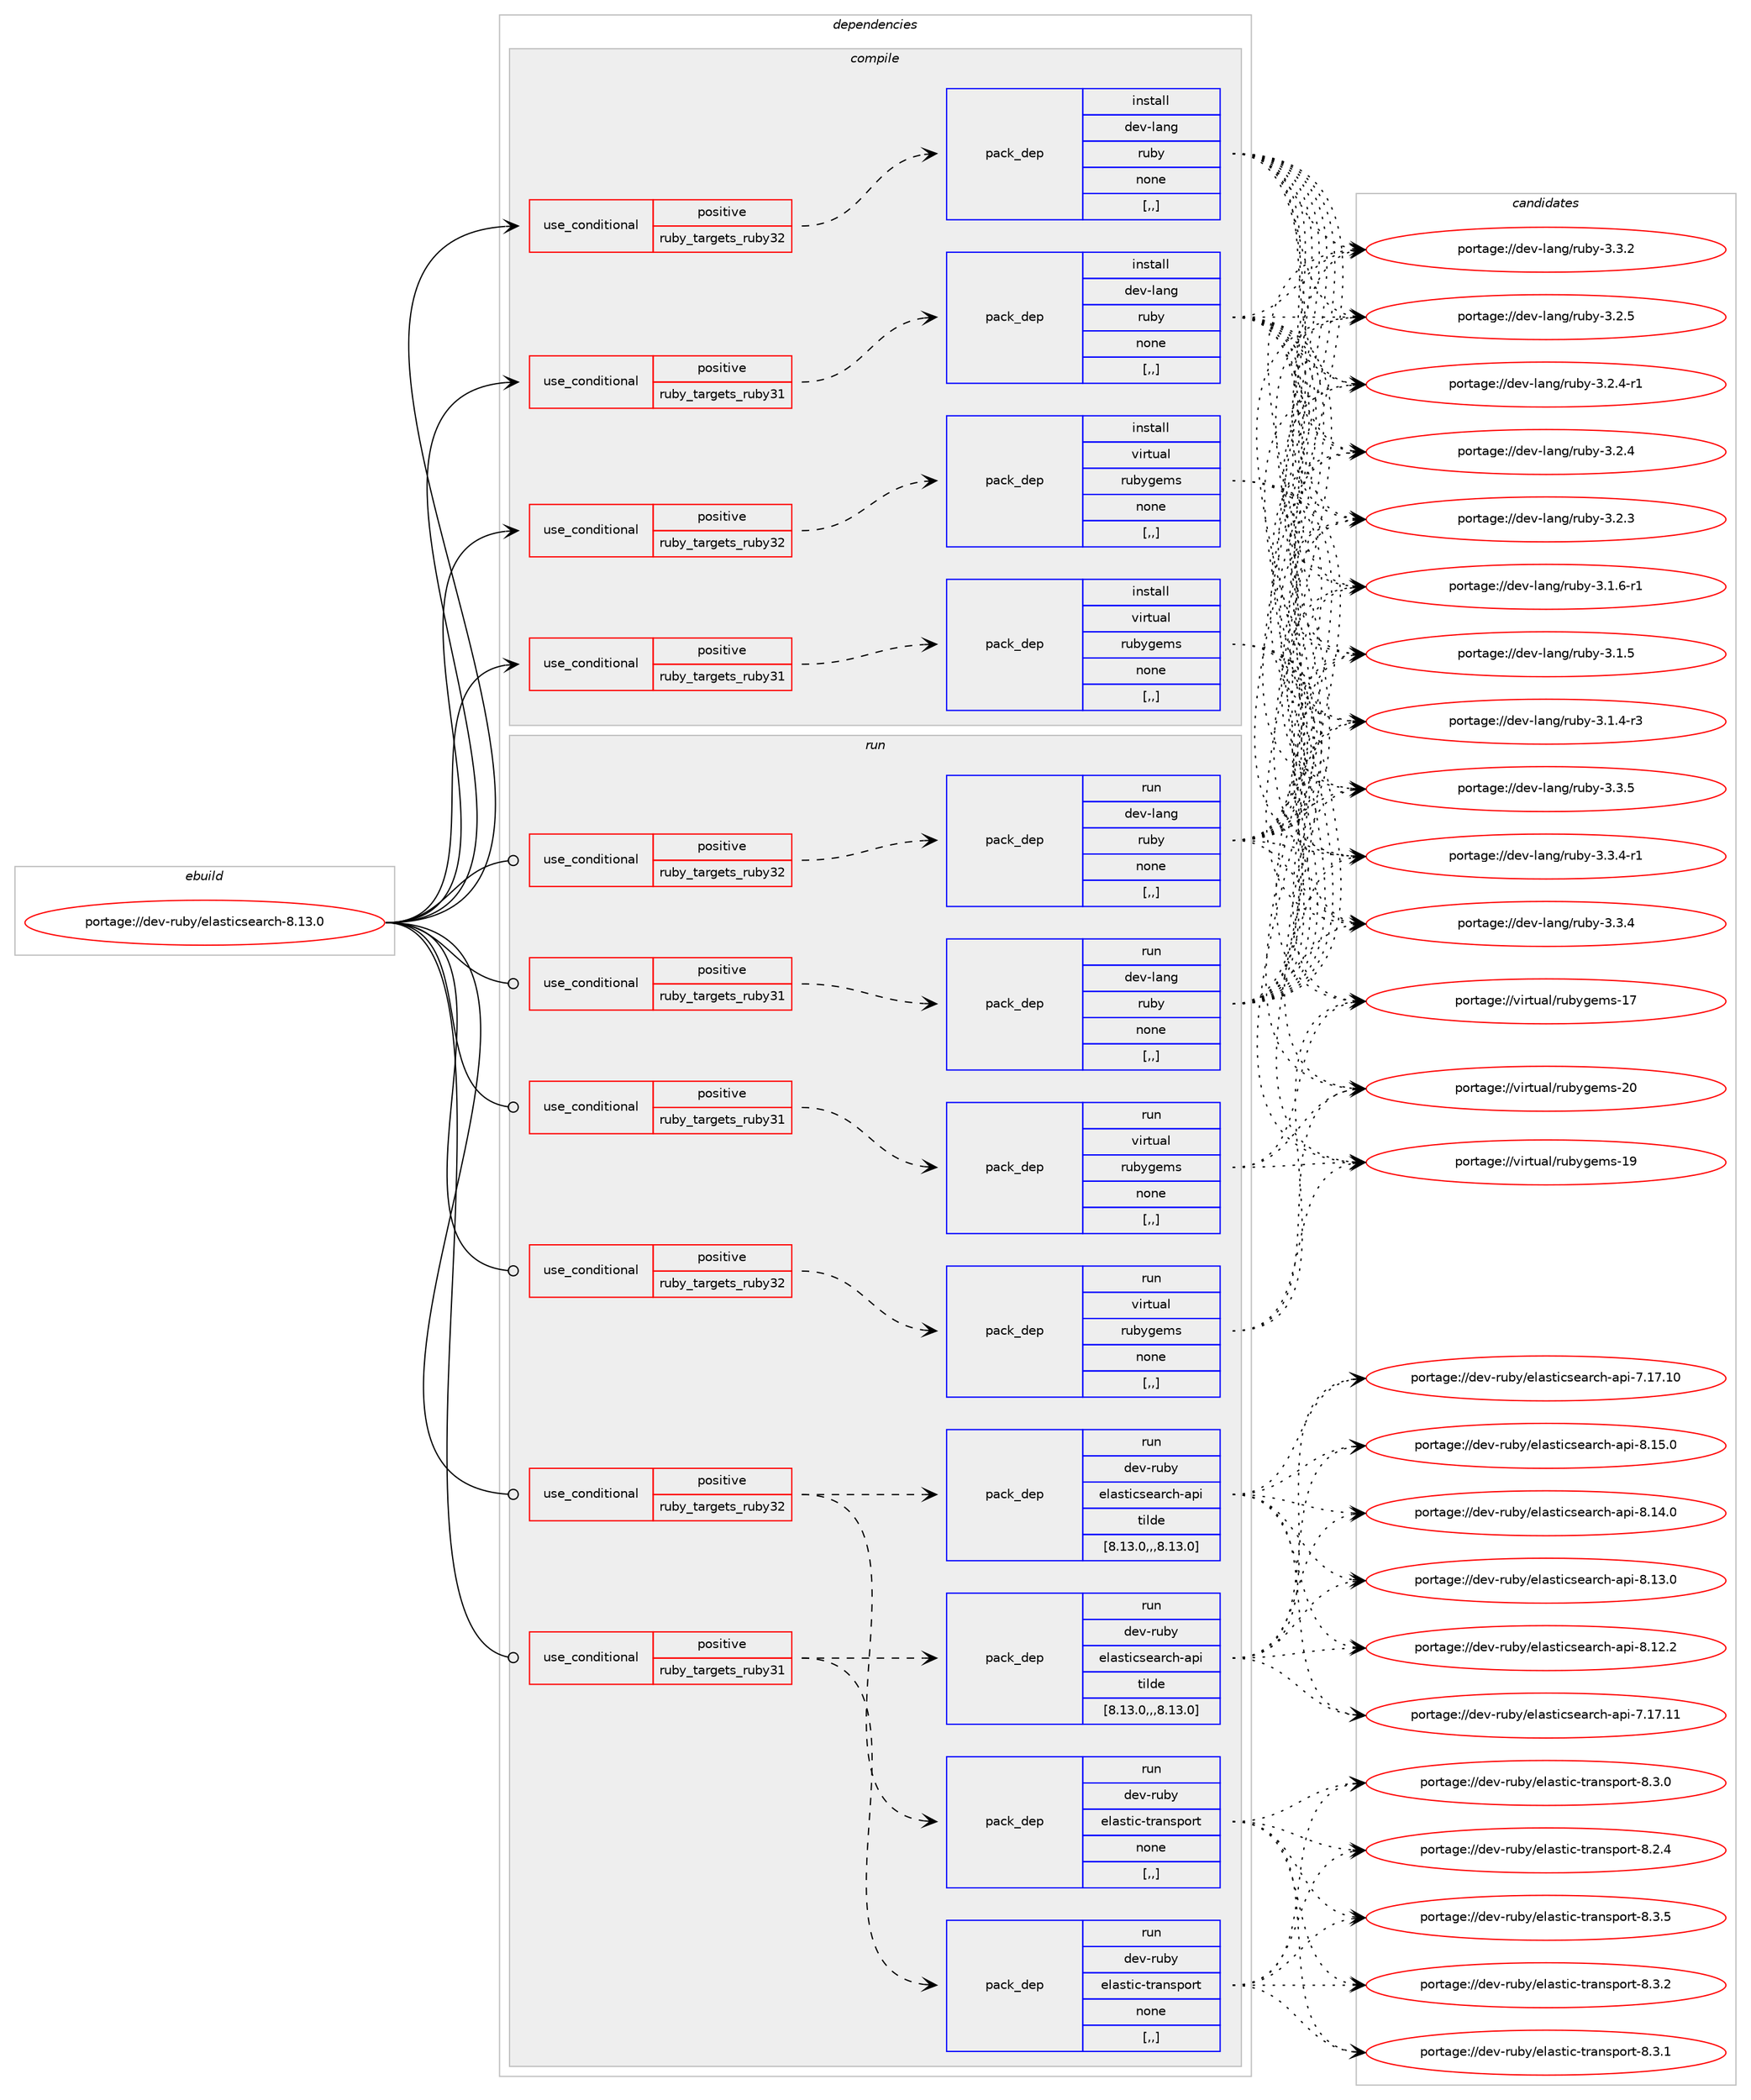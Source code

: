 digraph prolog {

# *************
# Graph options
# *************

newrank=true;
concentrate=true;
compound=true;
graph [rankdir=LR,fontname=Helvetica,fontsize=10,ranksep=1.5];#, ranksep=2.5, nodesep=0.2];
edge  [arrowhead=vee];
node  [fontname=Helvetica,fontsize=10];

# **********
# The ebuild
# **********

subgraph cluster_leftcol {
color=gray;
label=<<i>ebuild</i>>;
id [label="portage://dev-ruby/elasticsearch-8.13.0", color=red, width=4, href="../dev-ruby/elasticsearch-8.13.0.svg"];
}

# ****************
# The dependencies
# ****************

subgraph cluster_midcol {
color=gray;
label=<<i>dependencies</i>>;
subgraph cluster_compile {
fillcolor="#eeeeee";
style=filled;
label=<<i>compile</i>>;
subgraph cond177856 {
dependency677924 [label=<<TABLE BORDER="0" CELLBORDER="1" CELLSPACING="0" CELLPADDING="4"><TR><TD ROWSPAN="3" CELLPADDING="10">use_conditional</TD></TR><TR><TD>positive</TD></TR><TR><TD>ruby_targets_ruby31</TD></TR></TABLE>>, shape=none, color=red];
subgraph pack495166 {
dependency677925 [label=<<TABLE BORDER="0" CELLBORDER="1" CELLSPACING="0" CELLPADDING="4" WIDTH="220"><TR><TD ROWSPAN="6" CELLPADDING="30">pack_dep</TD></TR><TR><TD WIDTH="110">install</TD></TR><TR><TD>dev-lang</TD></TR><TR><TD>ruby</TD></TR><TR><TD>none</TD></TR><TR><TD>[,,]</TD></TR></TABLE>>, shape=none, color=blue];
}
dependency677924:e -> dependency677925:w [weight=20,style="dashed",arrowhead="vee"];
}
id:e -> dependency677924:w [weight=20,style="solid",arrowhead="vee"];
subgraph cond177857 {
dependency677926 [label=<<TABLE BORDER="0" CELLBORDER="1" CELLSPACING="0" CELLPADDING="4"><TR><TD ROWSPAN="3" CELLPADDING="10">use_conditional</TD></TR><TR><TD>positive</TD></TR><TR><TD>ruby_targets_ruby31</TD></TR></TABLE>>, shape=none, color=red];
subgraph pack495167 {
dependency677927 [label=<<TABLE BORDER="0" CELLBORDER="1" CELLSPACING="0" CELLPADDING="4" WIDTH="220"><TR><TD ROWSPAN="6" CELLPADDING="30">pack_dep</TD></TR><TR><TD WIDTH="110">install</TD></TR><TR><TD>virtual</TD></TR><TR><TD>rubygems</TD></TR><TR><TD>none</TD></TR><TR><TD>[,,]</TD></TR></TABLE>>, shape=none, color=blue];
}
dependency677926:e -> dependency677927:w [weight=20,style="dashed",arrowhead="vee"];
}
id:e -> dependency677926:w [weight=20,style="solid",arrowhead="vee"];
subgraph cond177858 {
dependency677928 [label=<<TABLE BORDER="0" CELLBORDER="1" CELLSPACING="0" CELLPADDING="4"><TR><TD ROWSPAN="3" CELLPADDING="10">use_conditional</TD></TR><TR><TD>positive</TD></TR><TR><TD>ruby_targets_ruby32</TD></TR></TABLE>>, shape=none, color=red];
subgraph pack495168 {
dependency677929 [label=<<TABLE BORDER="0" CELLBORDER="1" CELLSPACING="0" CELLPADDING="4" WIDTH="220"><TR><TD ROWSPAN="6" CELLPADDING="30">pack_dep</TD></TR><TR><TD WIDTH="110">install</TD></TR><TR><TD>dev-lang</TD></TR><TR><TD>ruby</TD></TR><TR><TD>none</TD></TR><TR><TD>[,,]</TD></TR></TABLE>>, shape=none, color=blue];
}
dependency677928:e -> dependency677929:w [weight=20,style="dashed",arrowhead="vee"];
}
id:e -> dependency677928:w [weight=20,style="solid",arrowhead="vee"];
subgraph cond177859 {
dependency677930 [label=<<TABLE BORDER="0" CELLBORDER="1" CELLSPACING="0" CELLPADDING="4"><TR><TD ROWSPAN="3" CELLPADDING="10">use_conditional</TD></TR><TR><TD>positive</TD></TR><TR><TD>ruby_targets_ruby32</TD></TR></TABLE>>, shape=none, color=red];
subgraph pack495169 {
dependency677931 [label=<<TABLE BORDER="0" CELLBORDER="1" CELLSPACING="0" CELLPADDING="4" WIDTH="220"><TR><TD ROWSPAN="6" CELLPADDING="30">pack_dep</TD></TR><TR><TD WIDTH="110">install</TD></TR><TR><TD>virtual</TD></TR><TR><TD>rubygems</TD></TR><TR><TD>none</TD></TR><TR><TD>[,,]</TD></TR></TABLE>>, shape=none, color=blue];
}
dependency677930:e -> dependency677931:w [weight=20,style="dashed",arrowhead="vee"];
}
id:e -> dependency677930:w [weight=20,style="solid",arrowhead="vee"];
}
subgraph cluster_compileandrun {
fillcolor="#eeeeee";
style=filled;
label=<<i>compile and run</i>>;
}
subgraph cluster_run {
fillcolor="#eeeeee";
style=filled;
label=<<i>run</i>>;
subgraph cond177860 {
dependency677932 [label=<<TABLE BORDER="0" CELLBORDER="1" CELLSPACING="0" CELLPADDING="4"><TR><TD ROWSPAN="3" CELLPADDING="10">use_conditional</TD></TR><TR><TD>positive</TD></TR><TR><TD>ruby_targets_ruby31</TD></TR></TABLE>>, shape=none, color=red];
subgraph pack495170 {
dependency677933 [label=<<TABLE BORDER="0" CELLBORDER="1" CELLSPACING="0" CELLPADDING="4" WIDTH="220"><TR><TD ROWSPAN="6" CELLPADDING="30">pack_dep</TD></TR><TR><TD WIDTH="110">run</TD></TR><TR><TD>dev-lang</TD></TR><TR><TD>ruby</TD></TR><TR><TD>none</TD></TR><TR><TD>[,,]</TD></TR></TABLE>>, shape=none, color=blue];
}
dependency677932:e -> dependency677933:w [weight=20,style="dashed",arrowhead="vee"];
}
id:e -> dependency677932:w [weight=20,style="solid",arrowhead="odot"];
subgraph cond177861 {
dependency677934 [label=<<TABLE BORDER="0" CELLBORDER="1" CELLSPACING="0" CELLPADDING="4"><TR><TD ROWSPAN="3" CELLPADDING="10">use_conditional</TD></TR><TR><TD>positive</TD></TR><TR><TD>ruby_targets_ruby31</TD></TR></TABLE>>, shape=none, color=red];
subgraph pack495171 {
dependency677935 [label=<<TABLE BORDER="0" CELLBORDER="1" CELLSPACING="0" CELLPADDING="4" WIDTH="220"><TR><TD ROWSPAN="6" CELLPADDING="30">pack_dep</TD></TR><TR><TD WIDTH="110">run</TD></TR><TR><TD>dev-ruby</TD></TR><TR><TD>elasticsearch-api</TD></TR><TR><TD>tilde</TD></TR><TR><TD>[8.13.0,,,8.13.0]</TD></TR></TABLE>>, shape=none, color=blue];
}
dependency677934:e -> dependency677935:w [weight=20,style="dashed",arrowhead="vee"];
subgraph pack495172 {
dependency677936 [label=<<TABLE BORDER="0" CELLBORDER="1" CELLSPACING="0" CELLPADDING="4" WIDTH="220"><TR><TD ROWSPAN="6" CELLPADDING="30">pack_dep</TD></TR><TR><TD WIDTH="110">run</TD></TR><TR><TD>dev-ruby</TD></TR><TR><TD>elastic-transport</TD></TR><TR><TD>none</TD></TR><TR><TD>[,,]</TD></TR></TABLE>>, shape=none, color=blue];
}
dependency677934:e -> dependency677936:w [weight=20,style="dashed",arrowhead="vee"];
}
id:e -> dependency677934:w [weight=20,style="solid",arrowhead="odot"];
subgraph cond177862 {
dependency677937 [label=<<TABLE BORDER="0" CELLBORDER="1" CELLSPACING="0" CELLPADDING="4"><TR><TD ROWSPAN="3" CELLPADDING="10">use_conditional</TD></TR><TR><TD>positive</TD></TR><TR><TD>ruby_targets_ruby31</TD></TR></TABLE>>, shape=none, color=red];
subgraph pack495173 {
dependency677938 [label=<<TABLE BORDER="0" CELLBORDER="1" CELLSPACING="0" CELLPADDING="4" WIDTH="220"><TR><TD ROWSPAN="6" CELLPADDING="30">pack_dep</TD></TR><TR><TD WIDTH="110">run</TD></TR><TR><TD>virtual</TD></TR><TR><TD>rubygems</TD></TR><TR><TD>none</TD></TR><TR><TD>[,,]</TD></TR></TABLE>>, shape=none, color=blue];
}
dependency677937:e -> dependency677938:w [weight=20,style="dashed",arrowhead="vee"];
}
id:e -> dependency677937:w [weight=20,style="solid",arrowhead="odot"];
subgraph cond177863 {
dependency677939 [label=<<TABLE BORDER="0" CELLBORDER="1" CELLSPACING="0" CELLPADDING="4"><TR><TD ROWSPAN="3" CELLPADDING="10">use_conditional</TD></TR><TR><TD>positive</TD></TR><TR><TD>ruby_targets_ruby32</TD></TR></TABLE>>, shape=none, color=red];
subgraph pack495174 {
dependency677940 [label=<<TABLE BORDER="0" CELLBORDER="1" CELLSPACING="0" CELLPADDING="4" WIDTH="220"><TR><TD ROWSPAN="6" CELLPADDING="30">pack_dep</TD></TR><TR><TD WIDTH="110">run</TD></TR><TR><TD>dev-lang</TD></TR><TR><TD>ruby</TD></TR><TR><TD>none</TD></TR><TR><TD>[,,]</TD></TR></TABLE>>, shape=none, color=blue];
}
dependency677939:e -> dependency677940:w [weight=20,style="dashed",arrowhead="vee"];
}
id:e -> dependency677939:w [weight=20,style="solid",arrowhead="odot"];
subgraph cond177864 {
dependency677941 [label=<<TABLE BORDER="0" CELLBORDER="1" CELLSPACING="0" CELLPADDING="4"><TR><TD ROWSPAN="3" CELLPADDING="10">use_conditional</TD></TR><TR><TD>positive</TD></TR><TR><TD>ruby_targets_ruby32</TD></TR></TABLE>>, shape=none, color=red];
subgraph pack495175 {
dependency677942 [label=<<TABLE BORDER="0" CELLBORDER="1" CELLSPACING="0" CELLPADDING="4" WIDTH="220"><TR><TD ROWSPAN="6" CELLPADDING="30">pack_dep</TD></TR><TR><TD WIDTH="110">run</TD></TR><TR><TD>dev-ruby</TD></TR><TR><TD>elasticsearch-api</TD></TR><TR><TD>tilde</TD></TR><TR><TD>[8.13.0,,,8.13.0]</TD></TR></TABLE>>, shape=none, color=blue];
}
dependency677941:e -> dependency677942:w [weight=20,style="dashed",arrowhead="vee"];
subgraph pack495176 {
dependency677943 [label=<<TABLE BORDER="0" CELLBORDER="1" CELLSPACING="0" CELLPADDING="4" WIDTH="220"><TR><TD ROWSPAN="6" CELLPADDING="30">pack_dep</TD></TR><TR><TD WIDTH="110">run</TD></TR><TR><TD>dev-ruby</TD></TR><TR><TD>elastic-transport</TD></TR><TR><TD>none</TD></TR><TR><TD>[,,]</TD></TR></TABLE>>, shape=none, color=blue];
}
dependency677941:e -> dependency677943:w [weight=20,style="dashed",arrowhead="vee"];
}
id:e -> dependency677941:w [weight=20,style="solid",arrowhead="odot"];
subgraph cond177865 {
dependency677944 [label=<<TABLE BORDER="0" CELLBORDER="1" CELLSPACING="0" CELLPADDING="4"><TR><TD ROWSPAN="3" CELLPADDING="10">use_conditional</TD></TR><TR><TD>positive</TD></TR><TR><TD>ruby_targets_ruby32</TD></TR></TABLE>>, shape=none, color=red];
subgraph pack495177 {
dependency677945 [label=<<TABLE BORDER="0" CELLBORDER="1" CELLSPACING="0" CELLPADDING="4" WIDTH="220"><TR><TD ROWSPAN="6" CELLPADDING="30">pack_dep</TD></TR><TR><TD WIDTH="110">run</TD></TR><TR><TD>virtual</TD></TR><TR><TD>rubygems</TD></TR><TR><TD>none</TD></TR><TR><TD>[,,]</TD></TR></TABLE>>, shape=none, color=blue];
}
dependency677944:e -> dependency677945:w [weight=20,style="dashed",arrowhead="vee"];
}
id:e -> dependency677944:w [weight=20,style="solid",arrowhead="odot"];
}
}

# **************
# The candidates
# **************

subgraph cluster_choices {
rank=same;
color=gray;
label=<<i>candidates</i>>;

subgraph choice495166 {
color=black;
nodesep=1;
choice10010111845108971101034711411798121455146514653 [label="portage://dev-lang/ruby-3.3.5", color=red, width=4,href="../dev-lang/ruby-3.3.5.svg"];
choice100101118451089711010347114117981214551465146524511449 [label="portage://dev-lang/ruby-3.3.4-r1", color=red, width=4,href="../dev-lang/ruby-3.3.4-r1.svg"];
choice10010111845108971101034711411798121455146514652 [label="portage://dev-lang/ruby-3.3.4", color=red, width=4,href="../dev-lang/ruby-3.3.4.svg"];
choice10010111845108971101034711411798121455146514650 [label="portage://dev-lang/ruby-3.3.2", color=red, width=4,href="../dev-lang/ruby-3.3.2.svg"];
choice10010111845108971101034711411798121455146504653 [label="portage://dev-lang/ruby-3.2.5", color=red, width=4,href="../dev-lang/ruby-3.2.5.svg"];
choice100101118451089711010347114117981214551465046524511449 [label="portage://dev-lang/ruby-3.2.4-r1", color=red, width=4,href="../dev-lang/ruby-3.2.4-r1.svg"];
choice10010111845108971101034711411798121455146504652 [label="portage://dev-lang/ruby-3.2.4", color=red, width=4,href="../dev-lang/ruby-3.2.4.svg"];
choice10010111845108971101034711411798121455146504651 [label="portage://dev-lang/ruby-3.2.3", color=red, width=4,href="../dev-lang/ruby-3.2.3.svg"];
choice100101118451089711010347114117981214551464946544511449 [label="portage://dev-lang/ruby-3.1.6-r1", color=red, width=4,href="../dev-lang/ruby-3.1.6-r1.svg"];
choice10010111845108971101034711411798121455146494653 [label="portage://dev-lang/ruby-3.1.5", color=red, width=4,href="../dev-lang/ruby-3.1.5.svg"];
choice100101118451089711010347114117981214551464946524511451 [label="portage://dev-lang/ruby-3.1.4-r3", color=red, width=4,href="../dev-lang/ruby-3.1.4-r3.svg"];
dependency677925:e -> choice10010111845108971101034711411798121455146514653:w [style=dotted,weight="100"];
dependency677925:e -> choice100101118451089711010347114117981214551465146524511449:w [style=dotted,weight="100"];
dependency677925:e -> choice10010111845108971101034711411798121455146514652:w [style=dotted,weight="100"];
dependency677925:e -> choice10010111845108971101034711411798121455146514650:w [style=dotted,weight="100"];
dependency677925:e -> choice10010111845108971101034711411798121455146504653:w [style=dotted,weight="100"];
dependency677925:e -> choice100101118451089711010347114117981214551465046524511449:w [style=dotted,weight="100"];
dependency677925:e -> choice10010111845108971101034711411798121455146504652:w [style=dotted,weight="100"];
dependency677925:e -> choice10010111845108971101034711411798121455146504651:w [style=dotted,weight="100"];
dependency677925:e -> choice100101118451089711010347114117981214551464946544511449:w [style=dotted,weight="100"];
dependency677925:e -> choice10010111845108971101034711411798121455146494653:w [style=dotted,weight="100"];
dependency677925:e -> choice100101118451089711010347114117981214551464946524511451:w [style=dotted,weight="100"];
}
subgraph choice495167 {
color=black;
nodesep=1;
choice118105114116117971084711411798121103101109115455048 [label="portage://virtual/rubygems-20", color=red, width=4,href="../virtual/rubygems-20.svg"];
choice118105114116117971084711411798121103101109115454957 [label="portage://virtual/rubygems-19", color=red, width=4,href="../virtual/rubygems-19.svg"];
choice118105114116117971084711411798121103101109115454955 [label="portage://virtual/rubygems-17", color=red, width=4,href="../virtual/rubygems-17.svg"];
dependency677927:e -> choice118105114116117971084711411798121103101109115455048:w [style=dotted,weight="100"];
dependency677927:e -> choice118105114116117971084711411798121103101109115454957:w [style=dotted,weight="100"];
dependency677927:e -> choice118105114116117971084711411798121103101109115454955:w [style=dotted,weight="100"];
}
subgraph choice495168 {
color=black;
nodesep=1;
choice10010111845108971101034711411798121455146514653 [label="portage://dev-lang/ruby-3.3.5", color=red, width=4,href="../dev-lang/ruby-3.3.5.svg"];
choice100101118451089711010347114117981214551465146524511449 [label="portage://dev-lang/ruby-3.3.4-r1", color=red, width=4,href="../dev-lang/ruby-3.3.4-r1.svg"];
choice10010111845108971101034711411798121455146514652 [label="portage://dev-lang/ruby-3.3.4", color=red, width=4,href="../dev-lang/ruby-3.3.4.svg"];
choice10010111845108971101034711411798121455146514650 [label="portage://dev-lang/ruby-3.3.2", color=red, width=4,href="../dev-lang/ruby-3.3.2.svg"];
choice10010111845108971101034711411798121455146504653 [label="portage://dev-lang/ruby-3.2.5", color=red, width=4,href="../dev-lang/ruby-3.2.5.svg"];
choice100101118451089711010347114117981214551465046524511449 [label="portage://dev-lang/ruby-3.2.4-r1", color=red, width=4,href="../dev-lang/ruby-3.2.4-r1.svg"];
choice10010111845108971101034711411798121455146504652 [label="portage://dev-lang/ruby-3.2.4", color=red, width=4,href="../dev-lang/ruby-3.2.4.svg"];
choice10010111845108971101034711411798121455146504651 [label="portage://dev-lang/ruby-3.2.3", color=red, width=4,href="../dev-lang/ruby-3.2.3.svg"];
choice100101118451089711010347114117981214551464946544511449 [label="portage://dev-lang/ruby-3.1.6-r1", color=red, width=4,href="../dev-lang/ruby-3.1.6-r1.svg"];
choice10010111845108971101034711411798121455146494653 [label="portage://dev-lang/ruby-3.1.5", color=red, width=4,href="../dev-lang/ruby-3.1.5.svg"];
choice100101118451089711010347114117981214551464946524511451 [label="portage://dev-lang/ruby-3.1.4-r3", color=red, width=4,href="../dev-lang/ruby-3.1.4-r3.svg"];
dependency677929:e -> choice10010111845108971101034711411798121455146514653:w [style=dotted,weight="100"];
dependency677929:e -> choice100101118451089711010347114117981214551465146524511449:w [style=dotted,weight="100"];
dependency677929:e -> choice10010111845108971101034711411798121455146514652:w [style=dotted,weight="100"];
dependency677929:e -> choice10010111845108971101034711411798121455146514650:w [style=dotted,weight="100"];
dependency677929:e -> choice10010111845108971101034711411798121455146504653:w [style=dotted,weight="100"];
dependency677929:e -> choice100101118451089711010347114117981214551465046524511449:w [style=dotted,weight="100"];
dependency677929:e -> choice10010111845108971101034711411798121455146504652:w [style=dotted,weight="100"];
dependency677929:e -> choice10010111845108971101034711411798121455146504651:w [style=dotted,weight="100"];
dependency677929:e -> choice100101118451089711010347114117981214551464946544511449:w [style=dotted,weight="100"];
dependency677929:e -> choice10010111845108971101034711411798121455146494653:w [style=dotted,weight="100"];
dependency677929:e -> choice100101118451089711010347114117981214551464946524511451:w [style=dotted,weight="100"];
}
subgraph choice495169 {
color=black;
nodesep=1;
choice118105114116117971084711411798121103101109115455048 [label="portage://virtual/rubygems-20", color=red, width=4,href="../virtual/rubygems-20.svg"];
choice118105114116117971084711411798121103101109115454957 [label="portage://virtual/rubygems-19", color=red, width=4,href="../virtual/rubygems-19.svg"];
choice118105114116117971084711411798121103101109115454955 [label="portage://virtual/rubygems-17", color=red, width=4,href="../virtual/rubygems-17.svg"];
dependency677931:e -> choice118105114116117971084711411798121103101109115455048:w [style=dotted,weight="100"];
dependency677931:e -> choice118105114116117971084711411798121103101109115454957:w [style=dotted,weight="100"];
dependency677931:e -> choice118105114116117971084711411798121103101109115454955:w [style=dotted,weight="100"];
}
subgraph choice495170 {
color=black;
nodesep=1;
choice10010111845108971101034711411798121455146514653 [label="portage://dev-lang/ruby-3.3.5", color=red, width=4,href="../dev-lang/ruby-3.3.5.svg"];
choice100101118451089711010347114117981214551465146524511449 [label="portage://dev-lang/ruby-3.3.4-r1", color=red, width=4,href="../dev-lang/ruby-3.3.4-r1.svg"];
choice10010111845108971101034711411798121455146514652 [label="portage://dev-lang/ruby-3.3.4", color=red, width=4,href="../dev-lang/ruby-3.3.4.svg"];
choice10010111845108971101034711411798121455146514650 [label="portage://dev-lang/ruby-3.3.2", color=red, width=4,href="../dev-lang/ruby-3.3.2.svg"];
choice10010111845108971101034711411798121455146504653 [label="portage://dev-lang/ruby-3.2.5", color=red, width=4,href="../dev-lang/ruby-3.2.5.svg"];
choice100101118451089711010347114117981214551465046524511449 [label="portage://dev-lang/ruby-3.2.4-r1", color=red, width=4,href="../dev-lang/ruby-3.2.4-r1.svg"];
choice10010111845108971101034711411798121455146504652 [label="portage://dev-lang/ruby-3.2.4", color=red, width=4,href="../dev-lang/ruby-3.2.4.svg"];
choice10010111845108971101034711411798121455146504651 [label="portage://dev-lang/ruby-3.2.3", color=red, width=4,href="../dev-lang/ruby-3.2.3.svg"];
choice100101118451089711010347114117981214551464946544511449 [label="portage://dev-lang/ruby-3.1.6-r1", color=red, width=4,href="../dev-lang/ruby-3.1.6-r1.svg"];
choice10010111845108971101034711411798121455146494653 [label="portage://dev-lang/ruby-3.1.5", color=red, width=4,href="../dev-lang/ruby-3.1.5.svg"];
choice100101118451089711010347114117981214551464946524511451 [label="portage://dev-lang/ruby-3.1.4-r3", color=red, width=4,href="../dev-lang/ruby-3.1.4-r3.svg"];
dependency677933:e -> choice10010111845108971101034711411798121455146514653:w [style=dotted,weight="100"];
dependency677933:e -> choice100101118451089711010347114117981214551465146524511449:w [style=dotted,weight="100"];
dependency677933:e -> choice10010111845108971101034711411798121455146514652:w [style=dotted,weight="100"];
dependency677933:e -> choice10010111845108971101034711411798121455146514650:w [style=dotted,weight="100"];
dependency677933:e -> choice10010111845108971101034711411798121455146504653:w [style=dotted,weight="100"];
dependency677933:e -> choice100101118451089711010347114117981214551465046524511449:w [style=dotted,weight="100"];
dependency677933:e -> choice10010111845108971101034711411798121455146504652:w [style=dotted,weight="100"];
dependency677933:e -> choice10010111845108971101034711411798121455146504651:w [style=dotted,weight="100"];
dependency677933:e -> choice100101118451089711010347114117981214551464946544511449:w [style=dotted,weight="100"];
dependency677933:e -> choice10010111845108971101034711411798121455146494653:w [style=dotted,weight="100"];
dependency677933:e -> choice100101118451089711010347114117981214551464946524511451:w [style=dotted,weight="100"];
}
subgraph choice495171 {
color=black;
nodesep=1;
choice10010111845114117981214710110897115116105991151019711499104459711210545564649534648 [label="portage://dev-ruby/elasticsearch-api-8.15.0", color=red, width=4,href="../dev-ruby/elasticsearch-api-8.15.0.svg"];
choice10010111845114117981214710110897115116105991151019711499104459711210545564649524648 [label="portage://dev-ruby/elasticsearch-api-8.14.0", color=red, width=4,href="../dev-ruby/elasticsearch-api-8.14.0.svg"];
choice10010111845114117981214710110897115116105991151019711499104459711210545564649514648 [label="portage://dev-ruby/elasticsearch-api-8.13.0", color=red, width=4,href="../dev-ruby/elasticsearch-api-8.13.0.svg"];
choice10010111845114117981214710110897115116105991151019711499104459711210545564649504650 [label="portage://dev-ruby/elasticsearch-api-8.12.2", color=red, width=4,href="../dev-ruby/elasticsearch-api-8.12.2.svg"];
choice1001011184511411798121471011089711511610599115101971149910445971121054555464955464949 [label="portage://dev-ruby/elasticsearch-api-7.17.11", color=red, width=4,href="../dev-ruby/elasticsearch-api-7.17.11.svg"];
choice1001011184511411798121471011089711511610599115101971149910445971121054555464955464948 [label="portage://dev-ruby/elasticsearch-api-7.17.10", color=red, width=4,href="../dev-ruby/elasticsearch-api-7.17.10.svg"];
dependency677935:e -> choice10010111845114117981214710110897115116105991151019711499104459711210545564649534648:w [style=dotted,weight="100"];
dependency677935:e -> choice10010111845114117981214710110897115116105991151019711499104459711210545564649524648:w [style=dotted,weight="100"];
dependency677935:e -> choice10010111845114117981214710110897115116105991151019711499104459711210545564649514648:w [style=dotted,weight="100"];
dependency677935:e -> choice10010111845114117981214710110897115116105991151019711499104459711210545564649504650:w [style=dotted,weight="100"];
dependency677935:e -> choice1001011184511411798121471011089711511610599115101971149910445971121054555464955464949:w [style=dotted,weight="100"];
dependency677935:e -> choice1001011184511411798121471011089711511610599115101971149910445971121054555464955464948:w [style=dotted,weight="100"];
}
subgraph choice495172 {
color=black;
nodesep=1;
choice10010111845114117981214710110897115116105994511611497110115112111114116455646514653 [label="portage://dev-ruby/elastic-transport-8.3.5", color=red, width=4,href="../dev-ruby/elastic-transport-8.3.5.svg"];
choice10010111845114117981214710110897115116105994511611497110115112111114116455646514650 [label="portage://dev-ruby/elastic-transport-8.3.2", color=red, width=4,href="../dev-ruby/elastic-transport-8.3.2.svg"];
choice10010111845114117981214710110897115116105994511611497110115112111114116455646514649 [label="portage://dev-ruby/elastic-transport-8.3.1", color=red, width=4,href="../dev-ruby/elastic-transport-8.3.1.svg"];
choice10010111845114117981214710110897115116105994511611497110115112111114116455646514648 [label="portage://dev-ruby/elastic-transport-8.3.0", color=red, width=4,href="../dev-ruby/elastic-transport-8.3.0.svg"];
choice10010111845114117981214710110897115116105994511611497110115112111114116455646504652 [label="portage://dev-ruby/elastic-transport-8.2.4", color=red, width=4,href="../dev-ruby/elastic-transport-8.2.4.svg"];
dependency677936:e -> choice10010111845114117981214710110897115116105994511611497110115112111114116455646514653:w [style=dotted,weight="100"];
dependency677936:e -> choice10010111845114117981214710110897115116105994511611497110115112111114116455646514650:w [style=dotted,weight="100"];
dependency677936:e -> choice10010111845114117981214710110897115116105994511611497110115112111114116455646514649:w [style=dotted,weight="100"];
dependency677936:e -> choice10010111845114117981214710110897115116105994511611497110115112111114116455646514648:w [style=dotted,weight="100"];
dependency677936:e -> choice10010111845114117981214710110897115116105994511611497110115112111114116455646504652:w [style=dotted,weight="100"];
}
subgraph choice495173 {
color=black;
nodesep=1;
choice118105114116117971084711411798121103101109115455048 [label="portage://virtual/rubygems-20", color=red, width=4,href="../virtual/rubygems-20.svg"];
choice118105114116117971084711411798121103101109115454957 [label="portage://virtual/rubygems-19", color=red, width=4,href="../virtual/rubygems-19.svg"];
choice118105114116117971084711411798121103101109115454955 [label="portage://virtual/rubygems-17", color=red, width=4,href="../virtual/rubygems-17.svg"];
dependency677938:e -> choice118105114116117971084711411798121103101109115455048:w [style=dotted,weight="100"];
dependency677938:e -> choice118105114116117971084711411798121103101109115454957:w [style=dotted,weight="100"];
dependency677938:e -> choice118105114116117971084711411798121103101109115454955:w [style=dotted,weight="100"];
}
subgraph choice495174 {
color=black;
nodesep=1;
choice10010111845108971101034711411798121455146514653 [label="portage://dev-lang/ruby-3.3.5", color=red, width=4,href="../dev-lang/ruby-3.3.5.svg"];
choice100101118451089711010347114117981214551465146524511449 [label="portage://dev-lang/ruby-3.3.4-r1", color=red, width=4,href="../dev-lang/ruby-3.3.4-r1.svg"];
choice10010111845108971101034711411798121455146514652 [label="portage://dev-lang/ruby-3.3.4", color=red, width=4,href="../dev-lang/ruby-3.3.4.svg"];
choice10010111845108971101034711411798121455146514650 [label="portage://dev-lang/ruby-3.3.2", color=red, width=4,href="../dev-lang/ruby-3.3.2.svg"];
choice10010111845108971101034711411798121455146504653 [label="portage://dev-lang/ruby-3.2.5", color=red, width=4,href="../dev-lang/ruby-3.2.5.svg"];
choice100101118451089711010347114117981214551465046524511449 [label="portage://dev-lang/ruby-3.2.4-r1", color=red, width=4,href="../dev-lang/ruby-3.2.4-r1.svg"];
choice10010111845108971101034711411798121455146504652 [label="portage://dev-lang/ruby-3.2.4", color=red, width=4,href="../dev-lang/ruby-3.2.4.svg"];
choice10010111845108971101034711411798121455146504651 [label="portage://dev-lang/ruby-3.2.3", color=red, width=4,href="../dev-lang/ruby-3.2.3.svg"];
choice100101118451089711010347114117981214551464946544511449 [label="portage://dev-lang/ruby-3.1.6-r1", color=red, width=4,href="../dev-lang/ruby-3.1.6-r1.svg"];
choice10010111845108971101034711411798121455146494653 [label="portage://dev-lang/ruby-3.1.5", color=red, width=4,href="../dev-lang/ruby-3.1.5.svg"];
choice100101118451089711010347114117981214551464946524511451 [label="portage://dev-lang/ruby-3.1.4-r3", color=red, width=4,href="../dev-lang/ruby-3.1.4-r3.svg"];
dependency677940:e -> choice10010111845108971101034711411798121455146514653:w [style=dotted,weight="100"];
dependency677940:e -> choice100101118451089711010347114117981214551465146524511449:w [style=dotted,weight="100"];
dependency677940:e -> choice10010111845108971101034711411798121455146514652:w [style=dotted,weight="100"];
dependency677940:e -> choice10010111845108971101034711411798121455146514650:w [style=dotted,weight="100"];
dependency677940:e -> choice10010111845108971101034711411798121455146504653:w [style=dotted,weight="100"];
dependency677940:e -> choice100101118451089711010347114117981214551465046524511449:w [style=dotted,weight="100"];
dependency677940:e -> choice10010111845108971101034711411798121455146504652:w [style=dotted,weight="100"];
dependency677940:e -> choice10010111845108971101034711411798121455146504651:w [style=dotted,weight="100"];
dependency677940:e -> choice100101118451089711010347114117981214551464946544511449:w [style=dotted,weight="100"];
dependency677940:e -> choice10010111845108971101034711411798121455146494653:w [style=dotted,weight="100"];
dependency677940:e -> choice100101118451089711010347114117981214551464946524511451:w [style=dotted,weight="100"];
}
subgraph choice495175 {
color=black;
nodesep=1;
choice10010111845114117981214710110897115116105991151019711499104459711210545564649534648 [label="portage://dev-ruby/elasticsearch-api-8.15.0", color=red, width=4,href="../dev-ruby/elasticsearch-api-8.15.0.svg"];
choice10010111845114117981214710110897115116105991151019711499104459711210545564649524648 [label="portage://dev-ruby/elasticsearch-api-8.14.0", color=red, width=4,href="../dev-ruby/elasticsearch-api-8.14.0.svg"];
choice10010111845114117981214710110897115116105991151019711499104459711210545564649514648 [label="portage://dev-ruby/elasticsearch-api-8.13.0", color=red, width=4,href="../dev-ruby/elasticsearch-api-8.13.0.svg"];
choice10010111845114117981214710110897115116105991151019711499104459711210545564649504650 [label="portage://dev-ruby/elasticsearch-api-8.12.2", color=red, width=4,href="../dev-ruby/elasticsearch-api-8.12.2.svg"];
choice1001011184511411798121471011089711511610599115101971149910445971121054555464955464949 [label="portage://dev-ruby/elasticsearch-api-7.17.11", color=red, width=4,href="../dev-ruby/elasticsearch-api-7.17.11.svg"];
choice1001011184511411798121471011089711511610599115101971149910445971121054555464955464948 [label="portage://dev-ruby/elasticsearch-api-7.17.10", color=red, width=4,href="../dev-ruby/elasticsearch-api-7.17.10.svg"];
dependency677942:e -> choice10010111845114117981214710110897115116105991151019711499104459711210545564649534648:w [style=dotted,weight="100"];
dependency677942:e -> choice10010111845114117981214710110897115116105991151019711499104459711210545564649524648:w [style=dotted,weight="100"];
dependency677942:e -> choice10010111845114117981214710110897115116105991151019711499104459711210545564649514648:w [style=dotted,weight="100"];
dependency677942:e -> choice10010111845114117981214710110897115116105991151019711499104459711210545564649504650:w [style=dotted,weight="100"];
dependency677942:e -> choice1001011184511411798121471011089711511610599115101971149910445971121054555464955464949:w [style=dotted,weight="100"];
dependency677942:e -> choice1001011184511411798121471011089711511610599115101971149910445971121054555464955464948:w [style=dotted,weight="100"];
}
subgraph choice495176 {
color=black;
nodesep=1;
choice10010111845114117981214710110897115116105994511611497110115112111114116455646514653 [label="portage://dev-ruby/elastic-transport-8.3.5", color=red, width=4,href="../dev-ruby/elastic-transport-8.3.5.svg"];
choice10010111845114117981214710110897115116105994511611497110115112111114116455646514650 [label="portage://dev-ruby/elastic-transport-8.3.2", color=red, width=4,href="../dev-ruby/elastic-transport-8.3.2.svg"];
choice10010111845114117981214710110897115116105994511611497110115112111114116455646514649 [label="portage://dev-ruby/elastic-transport-8.3.1", color=red, width=4,href="../dev-ruby/elastic-transport-8.3.1.svg"];
choice10010111845114117981214710110897115116105994511611497110115112111114116455646514648 [label="portage://dev-ruby/elastic-transport-8.3.0", color=red, width=4,href="../dev-ruby/elastic-transport-8.3.0.svg"];
choice10010111845114117981214710110897115116105994511611497110115112111114116455646504652 [label="portage://dev-ruby/elastic-transport-8.2.4", color=red, width=4,href="../dev-ruby/elastic-transport-8.2.4.svg"];
dependency677943:e -> choice10010111845114117981214710110897115116105994511611497110115112111114116455646514653:w [style=dotted,weight="100"];
dependency677943:e -> choice10010111845114117981214710110897115116105994511611497110115112111114116455646514650:w [style=dotted,weight="100"];
dependency677943:e -> choice10010111845114117981214710110897115116105994511611497110115112111114116455646514649:w [style=dotted,weight="100"];
dependency677943:e -> choice10010111845114117981214710110897115116105994511611497110115112111114116455646514648:w [style=dotted,weight="100"];
dependency677943:e -> choice10010111845114117981214710110897115116105994511611497110115112111114116455646504652:w [style=dotted,weight="100"];
}
subgraph choice495177 {
color=black;
nodesep=1;
choice118105114116117971084711411798121103101109115455048 [label="portage://virtual/rubygems-20", color=red, width=4,href="../virtual/rubygems-20.svg"];
choice118105114116117971084711411798121103101109115454957 [label="portage://virtual/rubygems-19", color=red, width=4,href="../virtual/rubygems-19.svg"];
choice118105114116117971084711411798121103101109115454955 [label="portage://virtual/rubygems-17", color=red, width=4,href="../virtual/rubygems-17.svg"];
dependency677945:e -> choice118105114116117971084711411798121103101109115455048:w [style=dotted,weight="100"];
dependency677945:e -> choice118105114116117971084711411798121103101109115454957:w [style=dotted,weight="100"];
dependency677945:e -> choice118105114116117971084711411798121103101109115454955:w [style=dotted,weight="100"];
}
}

}
